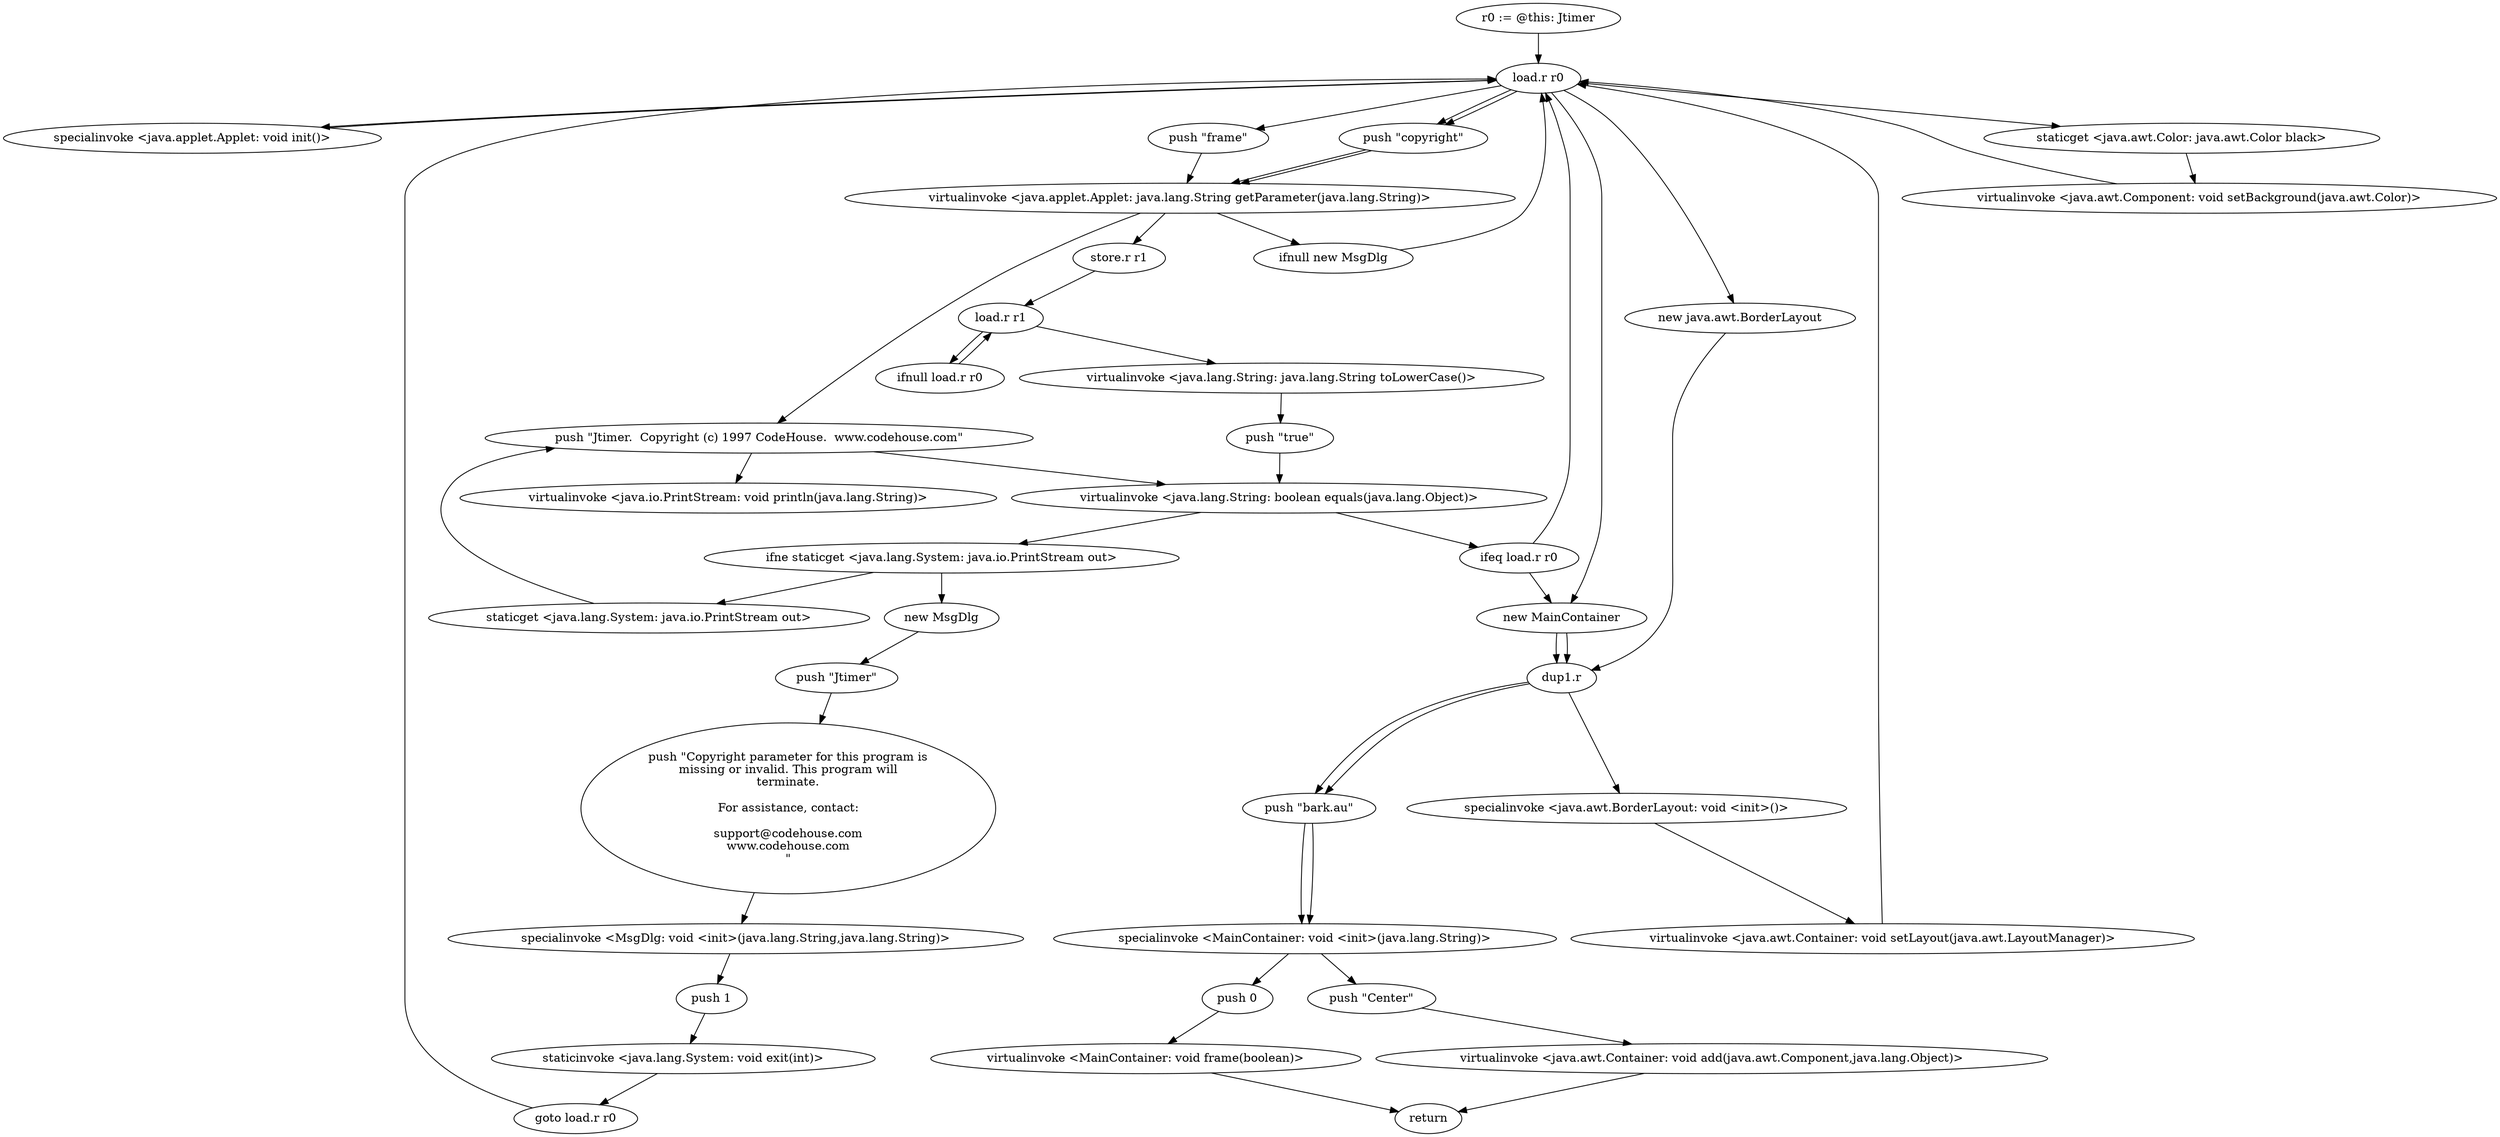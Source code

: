 digraph "" {
    "r0 := @this: Jtimer"
    "load.r r0"
    "r0 := @this: Jtimer"->"load.r r0";
    "specialinvoke <java.applet.Applet: void init()>"
    "load.r r0"->"specialinvoke <java.applet.Applet: void init()>";
    "specialinvoke <java.applet.Applet: void init()>"->"load.r r0";
    "push \"copyright\""
    "load.r r0"->"push \"copyright\"";
    "virtualinvoke <java.applet.Applet: java.lang.String getParameter(java.lang.String)>"
    "push \"copyright\""->"virtualinvoke <java.applet.Applet: java.lang.String getParameter(java.lang.String)>";
    "ifnull new MsgDlg"
    "virtualinvoke <java.applet.Applet: java.lang.String getParameter(java.lang.String)>"->"ifnull new MsgDlg";
    "ifnull new MsgDlg"->"load.r r0";
    "load.r r0"->"push \"copyright\"";
    "push \"copyright\""->"virtualinvoke <java.applet.Applet: java.lang.String getParameter(java.lang.String)>";
    "push \"Jtimer.  Copyright (c) 1997 CodeHouse.  www.codehouse.com\""
    "virtualinvoke <java.applet.Applet: java.lang.String getParameter(java.lang.String)>"->"push \"Jtimer.  Copyright (c) 1997 CodeHouse.  www.codehouse.com\"";
    "virtualinvoke <java.lang.String: boolean equals(java.lang.Object)>"
    "push \"Jtimer.  Copyright (c) 1997 CodeHouse.  www.codehouse.com\""->"virtualinvoke <java.lang.String: boolean equals(java.lang.Object)>";
    "ifne staticget <java.lang.System: java.io.PrintStream out>"
    "virtualinvoke <java.lang.String: boolean equals(java.lang.Object)>"->"ifne staticget <java.lang.System: java.io.PrintStream out>";
    "new MsgDlg"
    "ifne staticget <java.lang.System: java.io.PrintStream out>"->"new MsgDlg";
    "push \"Jtimer\""
    "new MsgDlg"->"push \"Jtimer\"";
    "push \"Copyright parameter for this program is\nmissing or invalid. This program will\nterminate.\n\nFor assistance, contact:\n\nsupport@codehouse.com\nwww.codehouse.com\n\""
    "push \"Jtimer\""->"push \"Copyright parameter for this program is\nmissing or invalid. This program will\nterminate.\n\nFor assistance, contact:\n\nsupport@codehouse.com\nwww.codehouse.com\n\"";
    "specialinvoke <MsgDlg: void <init>(java.lang.String,java.lang.String)>"
    "push \"Copyright parameter for this program is\nmissing or invalid. This program will\nterminate.\n\nFor assistance, contact:\n\nsupport@codehouse.com\nwww.codehouse.com\n\""->"specialinvoke <MsgDlg: void <init>(java.lang.String,java.lang.String)>";
    "push 1"
    "specialinvoke <MsgDlg: void <init>(java.lang.String,java.lang.String)>"->"push 1";
    "staticinvoke <java.lang.System: void exit(int)>"
    "push 1"->"staticinvoke <java.lang.System: void exit(int)>";
    "goto load.r r0"
    "staticinvoke <java.lang.System: void exit(int)>"->"goto load.r r0";
    "goto load.r r0"->"load.r r0";
    "push \"frame\""
    "load.r r0"->"push \"frame\"";
    "push \"frame\""->"virtualinvoke <java.applet.Applet: java.lang.String getParameter(java.lang.String)>";
    "store.r r1"
    "virtualinvoke <java.applet.Applet: java.lang.String getParameter(java.lang.String)>"->"store.r r1";
    "load.r r1"
    "store.r r1"->"load.r r1";
    "ifnull load.r r0"
    "load.r r1"->"ifnull load.r r0";
    "ifnull load.r r0"->"load.r r1";
    "virtualinvoke <java.lang.String: java.lang.String toLowerCase()>"
    "load.r r1"->"virtualinvoke <java.lang.String: java.lang.String toLowerCase()>";
    "push \"true\""
    "virtualinvoke <java.lang.String: java.lang.String toLowerCase()>"->"push \"true\"";
    "push \"true\""->"virtualinvoke <java.lang.String: boolean equals(java.lang.Object)>";
    "ifeq load.r r0"
    "virtualinvoke <java.lang.String: boolean equals(java.lang.Object)>"->"ifeq load.r r0";
    "new MainContainer"
    "ifeq load.r r0"->"new MainContainer";
    "dup1.r"
    "new MainContainer"->"dup1.r";
    "push \"bark.au\""
    "dup1.r"->"push \"bark.au\"";
    "specialinvoke <MainContainer: void <init>(java.lang.String)>"
    "push \"bark.au\""->"specialinvoke <MainContainer: void <init>(java.lang.String)>";
    "push 0"
    "specialinvoke <MainContainer: void <init>(java.lang.String)>"->"push 0";
    "virtualinvoke <MainContainer: void frame(boolean)>"
    "push 0"->"virtualinvoke <MainContainer: void frame(boolean)>";
    "return"
    "virtualinvoke <MainContainer: void frame(boolean)>"->"return";
    "ifeq load.r r0"->"load.r r0";
    "staticget <java.awt.Color: java.awt.Color black>"
    "load.r r0"->"staticget <java.awt.Color: java.awt.Color black>";
    "virtualinvoke <java.awt.Component: void setBackground(java.awt.Color)>"
    "staticget <java.awt.Color: java.awt.Color black>"->"virtualinvoke <java.awt.Component: void setBackground(java.awt.Color)>";
    "virtualinvoke <java.awt.Component: void setBackground(java.awt.Color)>"->"load.r r0";
    "new java.awt.BorderLayout"
    "load.r r0"->"new java.awt.BorderLayout";
    "new java.awt.BorderLayout"->"dup1.r";
    "specialinvoke <java.awt.BorderLayout: void <init>()>"
    "dup1.r"->"specialinvoke <java.awt.BorderLayout: void <init>()>";
    "virtualinvoke <java.awt.Container: void setLayout(java.awt.LayoutManager)>"
    "specialinvoke <java.awt.BorderLayout: void <init>()>"->"virtualinvoke <java.awt.Container: void setLayout(java.awt.LayoutManager)>";
    "virtualinvoke <java.awt.Container: void setLayout(java.awt.LayoutManager)>"->"load.r r0";
    "load.r r0"->"new MainContainer";
    "new MainContainer"->"dup1.r";
    "dup1.r"->"push \"bark.au\"";
    "push \"bark.au\""->"specialinvoke <MainContainer: void <init>(java.lang.String)>";
    "push \"Center\""
    "specialinvoke <MainContainer: void <init>(java.lang.String)>"->"push \"Center\"";
    "virtualinvoke <java.awt.Container: void add(java.awt.Component,java.lang.Object)>"
    "push \"Center\""->"virtualinvoke <java.awt.Container: void add(java.awt.Component,java.lang.Object)>";
    "virtualinvoke <java.awt.Container: void add(java.awt.Component,java.lang.Object)>"->"return";
    "staticget <java.lang.System: java.io.PrintStream out>"
    "ifne staticget <java.lang.System: java.io.PrintStream out>"->"staticget <java.lang.System: java.io.PrintStream out>";
    "staticget <java.lang.System: java.io.PrintStream out>"->"push \"Jtimer.  Copyright (c) 1997 CodeHouse.  www.codehouse.com\"";
    "virtualinvoke <java.io.PrintStream: void println(java.lang.String)>"
    "push \"Jtimer.  Copyright (c) 1997 CodeHouse.  www.codehouse.com\""->"virtualinvoke <java.io.PrintStream: void println(java.lang.String)>";
}
